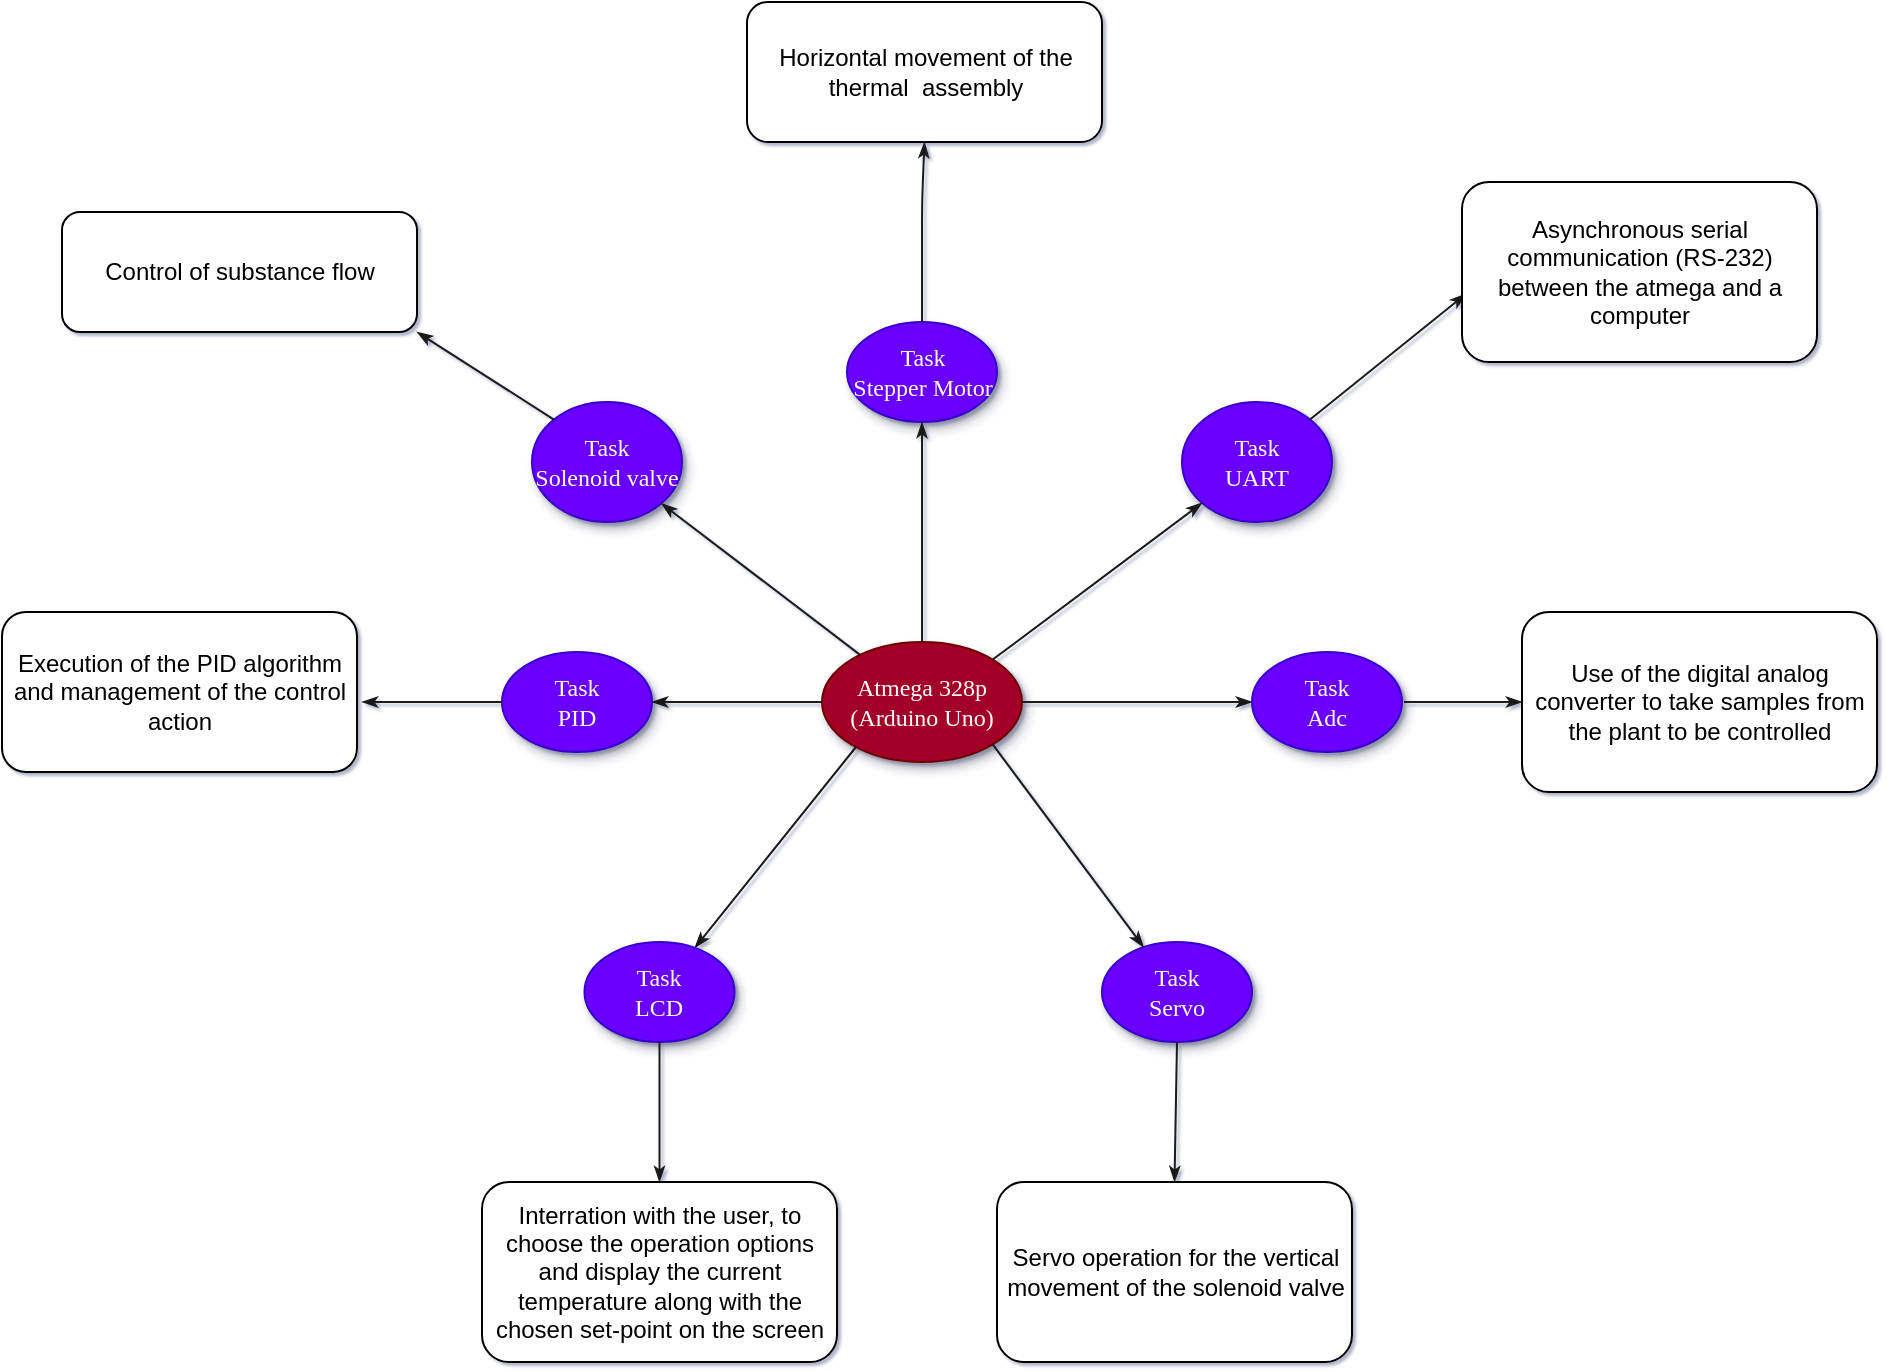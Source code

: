 <mxfile version="13.7.3" type="github">
  <diagram name="Page-1" id="42789a77-a242-8287-6e28-9cd8cfd52e62">
    <mxGraphModel dx="742" dy="525" grid="0" gridSize="10" guides="1" tooltips="1" connect="1" arrows="1" fold="1" page="1" pageScale="1" pageWidth="1100" pageHeight="850" background="#ffffff" math="0" shadow="1">
      <root>
        <mxCell id="0" />
        <mxCell id="1" parent="0" />
        <mxCell id="oe6LMG_6if38MMG878lX-8" style="edgeStyle=none;rounded=1;html=1;labelBackgroundColor=none;startArrow=none;startFill=0;startSize=5;endArrow=classicThin;endFill=1;endSize=5;jettySize=auto;orthogonalLoop=1;strokeWidth=1;fontFamily=Verdana;fontSize=12;fillColor=#e1d5e7;strokeColor=#1A1A1A;" edge="1" target="oe6LMG_6if38MMG878lX-10" parent="1">
          <mxGeometry relative="1" as="geometry">
            <mxPoint x="639" y="750" as="sourcePoint" />
          </mxGeometry>
        </mxCell>
        <mxCell id="oe6LMG_6if38MMG878lX-9" value="Atmega 328p&lt;br&gt;(Arduino Uno)" style="ellipse;whiteSpace=wrap;html=1;rounded=0;shadow=1;comic=0;labelBackgroundColor=none;strokeWidth=1;fontFamily=Verdana;fontSize=12;align=center;fillColor=#a20025;strokeColor=#6F0000;fontColor=#ffffff;" vertex="1" parent="1">
          <mxGeometry x="620" y="700" width="100" height="60" as="geometry" />
        </mxCell>
        <mxCell id="oe6LMG_6if38MMG878lX-10" value="Task&lt;br&gt;LCD" style="ellipse;whiteSpace=wrap;html=1;rounded=0;shadow=1;comic=0;labelBackgroundColor=none;strokeWidth=1;fontFamily=Verdana;fontSize=12;align=center;fillColor=#6a00ff;strokeColor=#3700CC;fontColor=#ffffff;" vertex="1" parent="1">
          <mxGeometry x="501.25" y="850" width="75" height="50" as="geometry" />
        </mxCell>
        <mxCell id="oe6LMG_6if38MMG878lX-11" value="Task&lt;br&gt;Servo" style="ellipse;whiteSpace=wrap;html=1;rounded=0;shadow=1;comic=0;labelBackgroundColor=none;strokeWidth=1;fontFamily=Verdana;fontSize=12;align=center;fillColor=#6a00ff;strokeColor=#3700CC;fontColor=#ffffff;" vertex="1" parent="1">
          <mxGeometry x="760" y="850" width="75" height="50" as="geometry" />
        </mxCell>
        <mxCell id="oe6LMG_6if38MMG878lX-12" value="Task&lt;br&gt;PID" style="ellipse;whiteSpace=wrap;html=1;rounded=0;shadow=1;comic=0;labelBackgroundColor=none;strokeWidth=1;fontFamily=Verdana;fontSize=12;align=center;fillColor=#6a00ff;strokeColor=#3700CC;fontColor=#ffffff;" vertex="1" parent="1">
          <mxGeometry x="460" y="705" width="75" height="50" as="geometry" />
        </mxCell>
        <mxCell id="oe6LMG_6if38MMG878lX-13" style="edgeStyle=none;rounded=1;html=1;labelBackgroundColor=none;startArrow=none;startFill=0;startSize=5;endArrow=classicThin;endFill=1;endSize=5;jettySize=auto;orthogonalLoop=1;strokeWidth=1;fontFamily=Verdana;fontSize=12;strokeColor=#1A1A1A;exitX=1;exitY=1;exitDx=0;exitDy=0;" edge="1" source="oe6LMG_6if38MMG878lX-9" target="oe6LMG_6if38MMG878lX-11" parent="1">
          <mxGeometry relative="1" as="geometry">
            <mxPoint x="718" y="730" as="sourcePoint" />
            <mxPoint x="780" y="790" as="targetPoint" />
          </mxGeometry>
        </mxCell>
        <mxCell id="oe6LMG_6if38MMG878lX-14" style="edgeStyle=none;rounded=1;html=1;labelBackgroundColor=none;startArrow=none;startFill=0;startSize=5;endArrow=classicThin;endFill=1;endSize=5;jettySize=auto;orthogonalLoop=1;strokeWidth=1;fontFamily=Verdana;fontSize=12;strokeColor=#1A1A1A;exitX=1;exitY=0.5;exitDx=0;exitDy=0;" edge="1" source="oe6LMG_6if38MMG878lX-9" parent="1" target="oe6LMG_6if38MMG878lX-22">
          <mxGeometry relative="1" as="geometry">
            <mxPoint x="717" y="730" as="sourcePoint" />
            <mxPoint x="882.619" y="674.179" as="targetPoint" />
          </mxGeometry>
        </mxCell>
        <mxCell id="oe6LMG_6if38MMG878lX-15" value="Task&lt;br&gt;UART" style="ellipse;whiteSpace=wrap;html=1;rounded=0;shadow=1;comic=0;labelBackgroundColor=none;strokeWidth=1;fontFamily=Verdana;fontSize=12;align=center;fillColor=#6a00ff;strokeColor=#3700CC;fontColor=#ffffff;" vertex="1" parent="1">
          <mxGeometry x="800" y="580" width="75" height="60" as="geometry" />
        </mxCell>
        <mxCell id="oe6LMG_6if38MMG878lX-16" style="edgeStyle=none;rounded=1;html=1;labelBackgroundColor=none;startArrow=none;startFill=0;startSize=5;endArrow=classicThin;endFill=1;endSize=5;jettySize=auto;orthogonalLoop=1;strokeWidth=1;fontFamily=Verdana;fontSize=12;exitX=1;exitY=0;exitDx=0;exitDy=0;strokeColor=#1A1A1A;" edge="1" source="oe6LMG_6if38MMG878lX-9" target="oe6LMG_6if38MMG878lX-15" parent="1">
          <mxGeometry relative="1" as="geometry">
            <mxPoint x="650" y="660" as="sourcePoint" />
            <mxPoint x="590" y="750" as="targetPoint" />
          </mxGeometry>
        </mxCell>
        <mxCell id="oe6LMG_6if38MMG878lX-17" value="Task&lt;br&gt;Solenoid valve" style="ellipse;whiteSpace=wrap;html=1;rounded=0;shadow=1;comic=0;labelBackgroundColor=none;strokeWidth=1;fontFamily=Verdana;fontSize=12;align=center;fillColor=#6a00ff;strokeColor=#3700CC;fontColor=#ffffff;" vertex="1" parent="1">
          <mxGeometry x="475" y="580" width="75" height="60" as="geometry" />
        </mxCell>
        <mxCell id="oe6LMG_6if38MMG878lX-18" style="edgeStyle=none;rounded=1;html=1;labelBackgroundColor=none;startArrow=none;startFill=0;startSize=5;endArrow=classicThin;endFill=1;endSize=5;jettySize=auto;orthogonalLoop=1;strokeWidth=1;fontFamily=Verdana;fontSize=12;strokeColor=#1A1A1A;" edge="1" source="oe6LMG_6if38MMG878lX-9" target="oe6LMG_6if38MMG878lX-17" parent="1">
          <mxGeometry relative="1" as="geometry">
            <mxPoint x="580" y="680" as="sourcePoint" />
            <mxPoint x="580" y="560" as="targetPoint" />
          </mxGeometry>
        </mxCell>
        <mxCell id="oe6LMG_6if38MMG878lX-19" value="Task&lt;br&gt;Stepper Motor" style="ellipse;whiteSpace=wrap;html=1;rounded=0;shadow=1;comic=0;labelBackgroundColor=none;strokeWidth=1;fontFamily=Verdana;fontSize=12;align=center;fillColor=#6a00ff;strokeColor=#3700CC;fontColor=#ffffff;" vertex="1" parent="1">
          <mxGeometry x="632.5" y="540" width="75" height="50" as="geometry" />
        </mxCell>
        <mxCell id="oe6LMG_6if38MMG878lX-20" style="edgeStyle=none;rounded=1;html=1;labelBackgroundColor=none;startArrow=none;startFill=0;startSize=5;endArrow=classicThin;endFill=1;endSize=5;jettySize=auto;orthogonalLoop=1;strokeWidth=1;fontFamily=Verdana;fontSize=12;exitX=0;exitY=0.5;exitDx=0;exitDy=0;strokeColor=#1A1A1A;" edge="1" source="oe6LMG_6if38MMG878lX-9" target="oe6LMG_6if38MMG878lX-12" parent="1">
          <mxGeometry relative="1" as="geometry">
            <mxPoint x="600" y="820" as="sourcePoint" />
            <mxPoint x="600" y="920" as="targetPoint" />
          </mxGeometry>
        </mxCell>
        <mxCell id="oe6LMG_6if38MMG878lX-22" value="Task&lt;br&gt;Adc" style="ellipse;whiteSpace=wrap;html=1;rounded=0;shadow=1;comic=0;labelBackgroundColor=none;strokeWidth=1;fontFamily=Verdana;fontSize=12;align=center;fillColor=#6a00ff;strokeColor=#3700CC;fontColor=#ffffff;" vertex="1" parent="1">
          <mxGeometry x="835" y="705" width="75" height="50" as="geometry" />
        </mxCell>
        <mxCell id="oe6LMG_6if38MMG878lX-26" style="edgeStyle=none;rounded=1;html=1;labelBackgroundColor=none;startArrow=none;startFill=0;startSize=5;endArrow=classicThin;endFill=1;endSize=5;jettySize=auto;orthogonalLoop=1;strokeWidth=1;fontFamily=Verdana;fontSize=12;exitX=0.5;exitY=0;exitDx=0;exitDy=0;entryX=0.5;entryY=1;entryDx=0;entryDy=0;strokeColor=#1A1A1A;" edge="1" parent="1" source="oe6LMG_6if38MMG878lX-9" target="oe6LMG_6if38MMG878lX-19">
          <mxGeometry relative="1" as="geometry">
            <mxPoint x="660" y="650" as="sourcePoint" />
            <mxPoint x="777.72" y="578.233" as="targetPoint" />
          </mxGeometry>
        </mxCell>
        <mxCell id="oe6LMG_6if38MMG878lX-28" style="edgeStyle=none;rounded=1;html=1;labelBackgroundColor=none;startArrow=none;startFill=0;startSize=5;endArrow=classicThin;endFill=1;endSize=5;jettySize=auto;orthogonalLoop=1;strokeWidth=1;fontFamily=Verdana;fontSize=12;fillColor=#e1d5e7;strokeColor=#1A1A1A;exitX=0.5;exitY=1;exitDx=0;exitDy=0;" edge="1" parent="1" source="oe6LMG_6if38MMG878lX-10" target="oe6LMG_6if38MMG878lX-29">
          <mxGeometry relative="1" as="geometry">
            <mxPoint x="600" y="980" as="sourcePoint" />
            <mxPoint x="583" y="1000" as="targetPoint" />
          </mxGeometry>
        </mxCell>
        <mxCell id="oe6LMG_6if38MMG878lX-29" value="Interration with the user, to choose the operation options and display the current temperature along with the chosen set-point on the screen" style="rounded=1;whiteSpace=wrap;html=1;" vertex="1" parent="1">
          <mxGeometry x="450" y="970" width="177.5" height="90" as="geometry" />
        </mxCell>
        <mxCell id="oe6LMG_6if38MMG878lX-30" style="edgeStyle=none;rounded=1;html=1;labelBackgroundColor=none;startArrow=none;startFill=0;startSize=5;endArrow=classicThin;endFill=1;endSize=5;jettySize=auto;orthogonalLoop=1;strokeWidth=1;fontFamily=Verdana;fontSize=12;fillColor=#e1d5e7;strokeColor=#1A1A1A;exitX=0.5;exitY=1;exitDx=0;exitDy=0;entryX=0.5;entryY=0;entryDx=0;entryDy=0;" edge="1" parent="1" source="oe6LMG_6if38MMG878lX-11" target="oe6LMG_6if38MMG878lX-31">
          <mxGeometry relative="1" as="geometry">
            <mxPoint x="757" y="910" as="sourcePoint" />
            <mxPoint x="757" y="1020" as="targetPoint" />
            <Array as="points" />
          </mxGeometry>
        </mxCell>
        <mxCell id="oe6LMG_6if38MMG878lX-31" value="Servo operation for the vertical movement of the solenoid valve" style="rounded=1;whiteSpace=wrap;html=1;" vertex="1" parent="1">
          <mxGeometry x="707.5" y="970" width="177.5" height="90" as="geometry" />
        </mxCell>
        <mxCell id="oe6LMG_6if38MMG878lX-33" style="edgeStyle=none;rounded=1;html=1;labelBackgroundColor=none;startArrow=none;startFill=0;startSize=5;endArrow=classicThin;endFill=1;endSize=5;jettySize=auto;orthogonalLoop=1;strokeWidth=1;fontFamily=Verdana;fontSize=12;fillColor=#e1d5e7;strokeColor=#1A1A1A;" edge="1" parent="1">
          <mxGeometry relative="1" as="geometry">
            <mxPoint x="911" y="730" as="sourcePoint" />
            <mxPoint x="970" y="730" as="targetPoint" />
            <Array as="points" />
          </mxGeometry>
        </mxCell>
        <mxCell id="oe6LMG_6if38MMG878lX-34" value="Use of the digital analog converter to take samples from the plant to be controlled" style="rounded=1;whiteSpace=wrap;html=1;" vertex="1" parent="1">
          <mxGeometry x="970" y="685" width="177.5" height="90" as="geometry" />
        </mxCell>
        <mxCell id="oe6LMG_6if38MMG878lX-36" style="edgeStyle=none;rounded=1;html=1;labelBackgroundColor=none;startArrow=none;startFill=0;startSize=5;endArrow=classicThin;endFill=1;endSize=5;jettySize=auto;orthogonalLoop=1;strokeWidth=1;fontFamily=Verdana;fontSize=12;fillColor=#e1d5e7;strokeColor=#1A1A1A;exitX=1;exitY=0;exitDx=0;exitDy=0;entryX=0.011;entryY=0.622;entryDx=0;entryDy=0;entryPerimeter=0;" edge="1" parent="1" source="oe6LMG_6if38MMG878lX-15" target="oe6LMG_6if38MMG878lX-37">
          <mxGeometry relative="1" as="geometry">
            <mxPoint x="860" y="590" as="sourcePoint" />
            <mxPoint x="940" y="520" as="targetPoint" />
            <Array as="points" />
          </mxGeometry>
        </mxCell>
        <mxCell id="oe6LMG_6if38MMG878lX-37" value="Asynchronous serial communication (RS-232) between the atmega and a computer" style="rounded=1;whiteSpace=wrap;html=1;" vertex="1" parent="1">
          <mxGeometry x="940" y="470" width="177.5" height="90" as="geometry" />
        </mxCell>
        <mxCell id="oe6LMG_6if38MMG878lX-38" value="Horizontal movement of the thermal&amp;nbsp; assembly" style="rounded=1;whiteSpace=wrap;html=1;" vertex="1" parent="1">
          <mxGeometry x="582.5" y="380" width="177.5" height="70" as="geometry" />
        </mxCell>
        <mxCell id="oe6LMG_6if38MMG878lX-40" style="edgeStyle=none;rounded=1;html=1;labelBackgroundColor=none;startArrow=none;startFill=0;startSize=5;endArrow=classicThin;endFill=1;endSize=5;jettySize=auto;orthogonalLoop=1;strokeWidth=1;fontFamily=Verdana;fontSize=12;exitX=0.5;exitY=0;exitDx=0;exitDy=0;strokeColor=#1A1A1A;entryX=0.5;entryY=1;entryDx=0;entryDy=0;" edge="1" parent="1" source="oe6LMG_6if38MMG878lX-19" target="oe6LMG_6if38MMG878lX-38">
          <mxGeometry relative="1" as="geometry">
            <mxPoint x="780" y="520" as="sourcePoint" />
            <mxPoint x="780" y="430" as="targetPoint" />
            <Array as="points">
              <mxPoint x="670" y="480" />
            </Array>
          </mxGeometry>
        </mxCell>
        <mxCell id="oe6LMG_6if38MMG878lX-41" value="Control of substance flow" style="rounded=1;whiteSpace=wrap;html=1;" vertex="1" parent="1">
          <mxGeometry x="240" y="485" width="177.5" height="60" as="geometry" />
        </mxCell>
        <mxCell id="oe6LMG_6if38MMG878lX-42" style="edgeStyle=none;rounded=1;html=1;labelBackgroundColor=none;startArrow=none;startFill=0;startSize=5;endArrow=classicThin;endFill=1;endSize=5;jettySize=auto;orthogonalLoop=1;strokeWidth=1;fontFamily=Verdana;fontSize=12;strokeColor=#1A1A1A;exitX=0;exitY=0;exitDx=0;exitDy=0;entryX=1;entryY=1;entryDx=0;entryDy=0;" edge="1" parent="1" source="oe6LMG_6if38MMG878lX-17" target="oe6LMG_6if38MMG878lX-41">
          <mxGeometry relative="1" as="geometry">
            <mxPoint x="500" y="470" as="sourcePoint" />
            <mxPoint x="410" y="540" as="targetPoint" />
          </mxGeometry>
        </mxCell>
        <mxCell id="oe6LMG_6if38MMG878lX-43" value="Execution of the PID algorithm and management of the control action" style="rounded=1;whiteSpace=wrap;html=1;" vertex="1" parent="1">
          <mxGeometry x="210" y="685" width="177.5" height="80" as="geometry" />
        </mxCell>
        <mxCell id="oe6LMG_6if38MMG878lX-44" style="edgeStyle=none;rounded=1;html=1;labelBackgroundColor=none;startArrow=none;startFill=0;startSize=5;endArrow=classicThin;endFill=1;endSize=5;jettySize=auto;orthogonalLoop=1;strokeWidth=1;fontFamily=Verdana;fontSize=12;exitX=0;exitY=0.5;exitDx=0;exitDy=0;strokeColor=#1A1A1A;" edge="1" parent="1" source="oe6LMG_6if38MMG878lX-12">
          <mxGeometry relative="1" as="geometry">
            <mxPoint x="430" y="820" as="sourcePoint" />
            <mxPoint x="390" y="730" as="targetPoint" />
          </mxGeometry>
        </mxCell>
      </root>
    </mxGraphModel>
  </diagram>
</mxfile>

